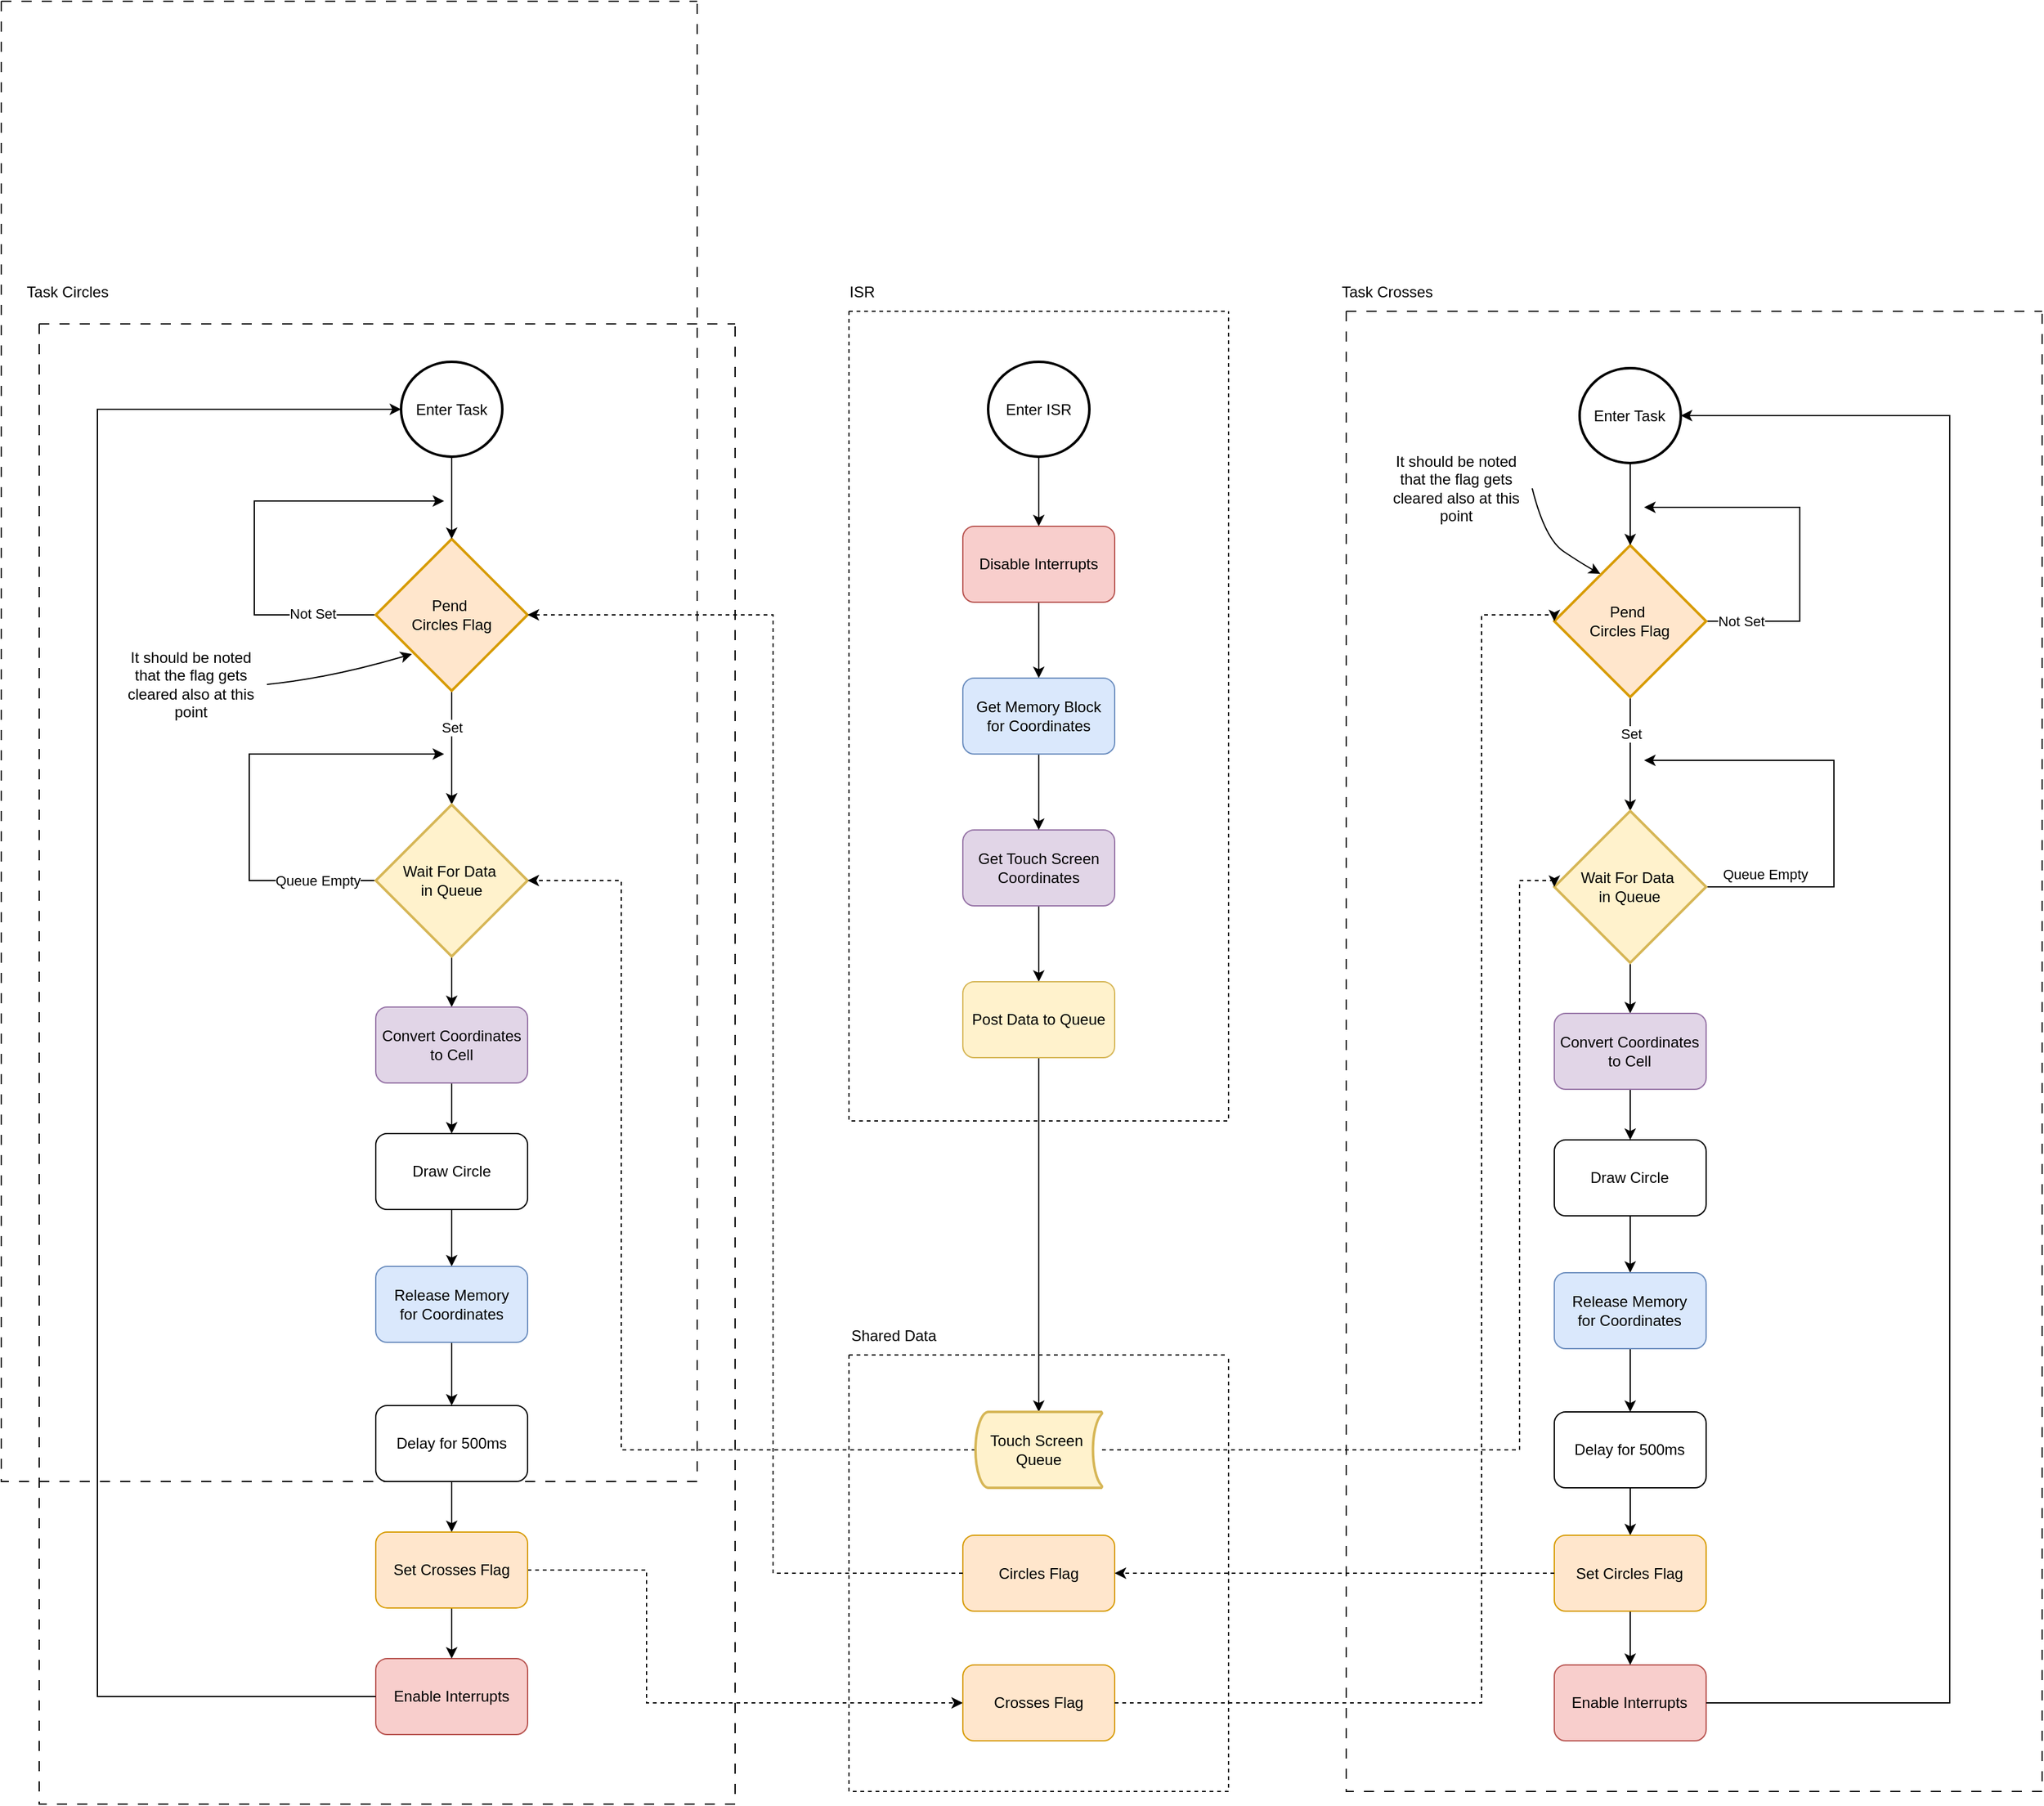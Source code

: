 <mxfile version="26.1.1">
  <diagram id="C5RBs43oDa-KdzZeNtuy" name="Page-1">
    <mxGraphModel dx="1401" dy="314" grid="1" gridSize="10" guides="1" tooltips="1" connect="1" arrows="1" fold="1" page="1" pageScale="1" pageWidth="827" pageHeight="1169" math="0" shadow="0">
      <root>
        <mxCell id="WIyWlLk6GJQsqaUBKTNV-0" />
        <mxCell id="WIyWlLk6GJQsqaUBKTNV-1" parent="WIyWlLk6GJQsqaUBKTNV-0" />
        <mxCell id="mk76olG0EZ5WUn1r8iPk-16" style="edgeStyle=orthogonalEdgeStyle;rounded=0;orthogonalLoop=1;jettySize=auto;html=1;exitX=1;exitY=0.5;exitDx=0;exitDy=0;exitPerimeter=0;" parent="WIyWlLk6GJQsqaUBKTNV-1" edge="1">
          <mxGeometry relative="1" as="geometry">
            <mxPoint x="180" y="470" as="targetPoint" />
            <mxPoint x="240" y="560" as="sourcePoint" />
            <Array as="points">
              <mxPoint x="30" y="560" />
              <mxPoint x="30" y="470" />
            </Array>
          </mxGeometry>
        </mxCell>
        <mxCell id="mk76olG0EZ5WUn1r8iPk-17" value="Not Set" style="edgeLabel;html=1;align=center;verticalAlign=middle;resizable=0;points=[];" parent="mk76olG0EZ5WUn1r8iPk-16" vertex="1" connectable="0">
          <mxGeometry x="-0.817" relative="1" as="geometry">
            <mxPoint x="6" as="offset" />
          </mxGeometry>
        </mxCell>
        <mxCell id="mk76olG0EZ5WUn1r8iPk-91" value="Not Set" style="edgeLabel;html=1;align=center;verticalAlign=middle;resizable=0;points=[];" parent="mk76olG0EZ5WUn1r8iPk-16" vertex="1" connectable="0">
          <mxGeometry x="-0.269" y="-1" relative="1" as="geometry">
            <mxPoint as="offset" />
          </mxGeometry>
        </mxCell>
        <mxCell id="mk76olG0EZ5WUn1r8iPk-21" value="" style="edgeStyle=orthogonalEdgeStyle;rounded=0;orthogonalLoop=1;jettySize=auto;html=1;" parent="WIyWlLk6GJQsqaUBKTNV-1" source="mk76olG0EZ5WUn1r8iPk-12" target="mk76olG0EZ5WUn1r8iPk-20" edge="1">
          <mxGeometry relative="1" as="geometry" />
        </mxCell>
        <mxCell id="mk76olG0EZ5WUn1r8iPk-38" value="Set" style="edgeLabel;html=1;align=center;verticalAlign=middle;resizable=0;points=[];" parent="mk76olG0EZ5WUn1r8iPk-21" vertex="1" connectable="0">
          <mxGeometry x="-0.37" y="3" relative="1" as="geometry">
            <mxPoint x="-3" as="offset" />
          </mxGeometry>
        </mxCell>
        <mxCell id="mk76olG0EZ5WUn1r8iPk-12" value="Pend&amp;nbsp;&lt;div&gt;Circles&amp;nbsp;&lt;span style=&quot;background-color: transparent; color: light-dark(rgb(0, 0, 0), rgb(255, 255, 255));&quot;&gt;Flag&lt;/span&gt;&lt;/div&gt;" style="strokeWidth=2;html=1;shape=mxgraph.flowchart.decision;whiteSpace=wrap;fillColor=#ffe6cc;strokeColor=#d79b00;" parent="WIyWlLk6GJQsqaUBKTNV-1" vertex="1">
          <mxGeometry x="126" y="500" width="120" height="120" as="geometry" />
        </mxCell>
        <mxCell id="mk76olG0EZ5WUn1r8iPk-15" value="" style="edgeStyle=orthogonalEdgeStyle;rounded=0;orthogonalLoop=1;jettySize=auto;html=1;" parent="WIyWlLk6GJQsqaUBKTNV-1" source="mk76olG0EZ5WUn1r8iPk-13" target="mk76olG0EZ5WUn1r8iPk-12" edge="1">
          <mxGeometry relative="1" as="geometry" />
        </mxCell>
        <mxCell id="mk76olG0EZ5WUn1r8iPk-13" value="Enter Task" style="strokeWidth=2;html=1;shape=mxgraph.flowchart.start_2;whiteSpace=wrap;" parent="WIyWlLk6GJQsqaUBKTNV-1" vertex="1">
          <mxGeometry x="146" y="360" width="80" height="75" as="geometry" />
        </mxCell>
        <mxCell id="mk76olG0EZ5WUn1r8iPk-36" style="edgeStyle=orthogonalEdgeStyle;rounded=0;orthogonalLoop=1;jettySize=auto;html=1;" parent="WIyWlLk6GJQsqaUBKTNV-1" source="mk76olG0EZ5WUn1r8iPk-20" edge="1">
          <mxGeometry relative="1" as="geometry">
            <mxPoint x="180" y="670" as="targetPoint" />
            <Array as="points">
              <mxPoint x="26" y="770" />
              <mxPoint x="26" y="670" />
            </Array>
          </mxGeometry>
        </mxCell>
        <mxCell id="mk76olG0EZ5WUn1r8iPk-37" value="Queue Empty" style="edgeLabel;html=1;align=center;verticalAlign=middle;resizable=0;points=[];" parent="mk76olG0EZ5WUn1r8iPk-36" vertex="1" connectable="0">
          <mxGeometry x="-0.737" y="5" relative="1" as="geometry">
            <mxPoint y="-5" as="offset" />
          </mxGeometry>
        </mxCell>
        <mxCell id="mk76olG0EZ5WUn1r8iPk-43" value="" style="edgeStyle=orthogonalEdgeStyle;rounded=0;orthogonalLoop=1;jettySize=auto;html=1;" parent="WIyWlLk6GJQsqaUBKTNV-1" source="mk76olG0EZ5WUn1r8iPk-20" target="mk76olG0EZ5WUn1r8iPk-42" edge="1">
          <mxGeometry relative="1" as="geometry" />
        </mxCell>
        <mxCell id="mk76olG0EZ5WUn1r8iPk-20" value="Wait For Data&amp;nbsp;&lt;div&gt;in Queue&lt;/div&gt;" style="strokeWidth=2;html=1;shape=mxgraph.flowchart.decision;whiteSpace=wrap;fillColor=#fff2cc;strokeColor=#d6b656;" parent="WIyWlLk6GJQsqaUBKTNV-1" vertex="1">
          <mxGeometry x="126" y="710" width="120" height="120" as="geometry" />
        </mxCell>
        <mxCell id="mk76olG0EZ5WUn1r8iPk-28" style="edgeStyle=orthogonalEdgeStyle;rounded=0;orthogonalLoop=1;jettySize=auto;html=1;" parent="WIyWlLk6GJQsqaUBKTNV-1" source="mk76olG0EZ5WUn1r8iPk-24" target="mk76olG0EZ5WUn1r8iPk-27" edge="1">
          <mxGeometry relative="1" as="geometry" />
        </mxCell>
        <mxCell id="mk76olG0EZ5WUn1r8iPk-24" value="Enter ISR" style="strokeWidth=2;html=1;shape=mxgraph.flowchart.start_2;whiteSpace=wrap;" parent="WIyWlLk6GJQsqaUBKTNV-1" vertex="1">
          <mxGeometry x="610" y="360" width="80" height="75" as="geometry" />
        </mxCell>
        <mxCell id="mk76olG0EZ5WUn1r8iPk-47" value="" style="edgeStyle=orthogonalEdgeStyle;rounded=0;orthogonalLoop=1;jettySize=auto;html=1;" parent="WIyWlLk6GJQsqaUBKTNV-1" source="mk76olG0EZ5WUn1r8iPk-27" target="mk76olG0EZ5WUn1r8iPk-46" edge="1">
          <mxGeometry relative="1" as="geometry" />
        </mxCell>
        <mxCell id="mk76olG0EZ5WUn1r8iPk-27" value="Disable Interrupts" style="rounded=1;whiteSpace=wrap;html=1;fillColor=#f8cecc;strokeColor=#b85450;" parent="WIyWlLk6GJQsqaUBKTNV-1" vertex="1">
          <mxGeometry x="590" y="490" width="120" height="60" as="geometry" />
        </mxCell>
        <mxCell id="mk76olG0EZ5WUn1r8iPk-32" value="" style="edgeStyle=orthogonalEdgeStyle;rounded=0;orthogonalLoop=1;jettySize=auto;html=1;" parent="WIyWlLk6GJQsqaUBKTNV-1" source="mk76olG0EZ5WUn1r8iPk-29" target="mk76olG0EZ5WUn1r8iPk-30" edge="1">
          <mxGeometry relative="1" as="geometry" />
        </mxCell>
        <mxCell id="mk76olG0EZ5WUn1r8iPk-29" value="Get Touch Screen&lt;div&gt;Coordinates&lt;/div&gt;" style="rounded=1;whiteSpace=wrap;html=1;fillColor=#e1d5e7;strokeColor=#9673a6;" parent="WIyWlLk6GJQsqaUBKTNV-1" vertex="1">
          <mxGeometry x="590" y="730" width="120" height="60" as="geometry" />
        </mxCell>
        <mxCell id="mk76olG0EZ5WUn1r8iPk-33" value="" style="edgeStyle=orthogonalEdgeStyle;rounded=0;orthogonalLoop=1;jettySize=auto;html=1;" parent="WIyWlLk6GJQsqaUBKTNV-1" source="mk76olG0EZ5WUn1r8iPk-30" target="mk76olG0EZ5WUn1r8iPk-23" edge="1">
          <mxGeometry relative="1" as="geometry" />
        </mxCell>
        <mxCell id="mk76olG0EZ5WUn1r8iPk-30" value="Post Data to Queue" style="rounded=1;whiteSpace=wrap;html=1;fillColor=#fff2cc;strokeColor=#d6b656;" parent="WIyWlLk6GJQsqaUBKTNV-1" vertex="1">
          <mxGeometry x="590" y="850" width="120" height="60" as="geometry" />
        </mxCell>
        <mxCell id="mk76olG0EZ5WUn1r8iPk-45" value="" style="edgeStyle=orthogonalEdgeStyle;rounded=0;orthogonalLoop=1;jettySize=auto;html=1;" parent="WIyWlLk6GJQsqaUBKTNV-1" source="mk76olG0EZ5WUn1r8iPk-42" target="mk76olG0EZ5WUn1r8iPk-44" edge="1">
          <mxGeometry relative="1" as="geometry" />
        </mxCell>
        <mxCell id="mk76olG0EZ5WUn1r8iPk-42" value="Convert Coordinates&lt;div&gt;to Cell&lt;/div&gt;" style="rounded=1;whiteSpace=wrap;html=1;fillColor=#e1d5e7;strokeColor=#9673a6;" parent="WIyWlLk6GJQsqaUBKTNV-1" vertex="1">
          <mxGeometry x="126" y="870" width="120" height="60" as="geometry" />
        </mxCell>
        <mxCell id="mk76olG0EZ5WUn1r8iPk-52" value="" style="edgeStyle=orthogonalEdgeStyle;rounded=0;orthogonalLoop=1;jettySize=auto;html=1;" parent="WIyWlLk6GJQsqaUBKTNV-1" source="mk76olG0EZ5WUn1r8iPk-44" target="mk76olG0EZ5WUn1r8iPk-51" edge="1">
          <mxGeometry relative="1" as="geometry" />
        </mxCell>
        <mxCell id="mk76olG0EZ5WUn1r8iPk-44" value="Draw Circle" style="rounded=1;whiteSpace=wrap;html=1;" parent="WIyWlLk6GJQsqaUBKTNV-1" vertex="1">
          <mxGeometry x="126" y="970" width="120" height="60" as="geometry" />
        </mxCell>
        <mxCell id="mk76olG0EZ5WUn1r8iPk-48" value="" style="edgeStyle=orthogonalEdgeStyle;rounded=0;orthogonalLoop=1;jettySize=auto;html=1;" parent="WIyWlLk6GJQsqaUBKTNV-1" source="mk76olG0EZ5WUn1r8iPk-46" target="mk76olG0EZ5WUn1r8iPk-29" edge="1">
          <mxGeometry relative="1" as="geometry" />
        </mxCell>
        <mxCell id="mk76olG0EZ5WUn1r8iPk-46" value="Get Memory Block&lt;div&gt;for Coordinates&lt;/div&gt;" style="rounded=1;whiteSpace=wrap;html=1;fillColor=#dae8fc;strokeColor=#6c8ebf;" parent="WIyWlLk6GJQsqaUBKTNV-1" vertex="1">
          <mxGeometry x="590" y="610" width="120" height="60" as="geometry" />
        </mxCell>
        <mxCell id="mk76olG0EZ5WUn1r8iPk-49" style="edgeStyle=orthogonalEdgeStyle;rounded=0;orthogonalLoop=1;jettySize=auto;html=1;entryX=1;entryY=0.5;entryDx=0;entryDy=0;entryPerimeter=0;dashed=1;" parent="WIyWlLk6GJQsqaUBKTNV-1" source="mk76olG0EZ5WUn1r8iPk-23" target="mk76olG0EZ5WUn1r8iPk-20" edge="1">
          <mxGeometry relative="1" as="geometry">
            <Array as="points">
              <mxPoint x="320" y="1220" />
              <mxPoint x="320" y="770" />
            </Array>
          </mxGeometry>
        </mxCell>
        <mxCell id="mk76olG0EZ5WUn1r8iPk-55" value="" style="edgeStyle=orthogonalEdgeStyle;rounded=0;orthogonalLoop=1;jettySize=auto;html=1;" parent="WIyWlLk6GJQsqaUBKTNV-1" source="mk76olG0EZ5WUn1r8iPk-51" target="mk76olG0EZ5WUn1r8iPk-54" edge="1">
          <mxGeometry relative="1" as="geometry" />
        </mxCell>
        <mxCell id="mk76olG0EZ5WUn1r8iPk-51" value="Release Memory&lt;div&gt;for Coordinates&lt;/div&gt;" style="rounded=1;whiteSpace=wrap;html=1;fillColor=#dae8fc;strokeColor=#6c8ebf;" parent="WIyWlLk6GJQsqaUBKTNV-1" vertex="1">
          <mxGeometry x="126" y="1075" width="120" height="60" as="geometry" />
        </mxCell>
        <mxCell id="mk76olG0EZ5WUn1r8iPk-59" value="" style="edgeStyle=orthogonalEdgeStyle;rounded=0;orthogonalLoop=1;jettySize=auto;html=1;" parent="WIyWlLk6GJQsqaUBKTNV-1" source="mk76olG0EZ5WUn1r8iPk-54" target="mk76olG0EZ5WUn1r8iPk-57" edge="1">
          <mxGeometry relative="1" as="geometry" />
        </mxCell>
        <mxCell id="mk76olG0EZ5WUn1r8iPk-54" value="Delay for 500ms" style="rounded=1;whiteSpace=wrap;html=1;" parent="WIyWlLk6GJQsqaUBKTNV-1" vertex="1">
          <mxGeometry x="126" y="1185" width="120" height="60" as="geometry" />
        </mxCell>
        <mxCell id="mk76olG0EZ5WUn1r8iPk-56" value="Enable Interrupts" style="rounded=1;whiteSpace=wrap;html=1;fillColor=#f8cecc;strokeColor=#b85450;" parent="WIyWlLk6GJQsqaUBKTNV-1" vertex="1">
          <mxGeometry x="126" y="1385" width="120" height="60" as="geometry" />
        </mxCell>
        <mxCell id="mk76olG0EZ5WUn1r8iPk-58" value="" style="edgeStyle=orthogonalEdgeStyle;rounded=0;orthogonalLoop=1;jettySize=auto;html=1;" parent="WIyWlLk6GJQsqaUBKTNV-1" source="mk76olG0EZ5WUn1r8iPk-57" target="mk76olG0EZ5WUn1r8iPk-56" edge="1">
          <mxGeometry relative="1" as="geometry" />
        </mxCell>
        <mxCell id="mk76olG0EZ5WUn1r8iPk-108" style="edgeStyle=orthogonalEdgeStyle;rounded=0;orthogonalLoop=1;jettySize=auto;html=1;entryX=0;entryY=0.5;entryDx=0;entryDy=0;dashed=1;" parent="WIyWlLk6GJQsqaUBKTNV-1" source="mk76olG0EZ5WUn1r8iPk-57" target="mk76olG0EZ5WUn1r8iPk-94" edge="1">
          <mxGeometry relative="1" as="geometry">
            <Array as="points">
              <mxPoint x="340" y="1315" />
              <mxPoint x="340" y="1420" />
            </Array>
          </mxGeometry>
        </mxCell>
        <mxCell id="mk76olG0EZ5WUn1r8iPk-57" value="Set Crosses Flag" style="rounded=1;whiteSpace=wrap;html=1;fillColor=#ffe6cc;strokeColor=#d79b00;" parent="WIyWlLk6GJQsqaUBKTNV-1" vertex="1">
          <mxGeometry x="126" y="1285" width="120" height="60" as="geometry" />
        </mxCell>
        <mxCell id="mk76olG0EZ5WUn1r8iPk-60" style="edgeStyle=orthogonalEdgeStyle;rounded=0;orthogonalLoop=1;jettySize=auto;html=1;entryX=0;entryY=0.5;entryDx=0;entryDy=0;entryPerimeter=0;" parent="WIyWlLk6GJQsqaUBKTNV-1" source="mk76olG0EZ5WUn1r8iPk-56" target="mk76olG0EZ5WUn1r8iPk-13" edge="1">
          <mxGeometry relative="1" as="geometry">
            <Array as="points">
              <mxPoint x="-94" y="1415" />
              <mxPoint x="-94" y="398" />
            </Array>
          </mxGeometry>
        </mxCell>
        <mxCell id="mk76olG0EZ5WUn1r8iPk-61" value="" style="swimlane;startSize=0;fillStyle=dots;dashed=1;dashPattern=8 8;" parent="WIyWlLk6GJQsqaUBKTNV-1" vertex="1">
          <mxGeometry x="-170" y="75" width="550" height="1170" as="geometry" />
        </mxCell>
        <mxCell id="ApFKd29fgfZb9hnDHBIe-0" value="It should be noted that the flag gets cleared also at this point" style="text;html=1;align=center;verticalAlign=middle;whiteSpace=wrap;rounded=0;" vertex="1" parent="mk76olG0EZ5WUn1r8iPk-61">
          <mxGeometry x="90" y="530" width="120" height="20" as="geometry" />
        </mxCell>
        <mxCell id="mk76olG0EZ5WUn1r8iPk-62" value="Task Circles" style="text;html=1;align=center;verticalAlign=middle;resizable=0;points=[];autosize=1;strokeColor=none;fillColor=none;" parent="WIyWlLk6GJQsqaUBKTNV-1" vertex="1">
          <mxGeometry x="-163" y="290" width="90" height="30" as="geometry" />
        </mxCell>
        <mxCell id="mk76olG0EZ5WUn1r8iPk-64" value="" style="swimlane;startSize=0;dashed=1;" parent="WIyWlLk6GJQsqaUBKTNV-1" vertex="1">
          <mxGeometry x="500" y="320" width="300" height="640" as="geometry" />
        </mxCell>
        <mxCell id="mk76olG0EZ5WUn1r8iPk-65" value="ISR" style="text;html=1;align=center;verticalAlign=middle;resizable=0;points=[];autosize=1;strokeColor=none;fillColor=none;" parent="WIyWlLk6GJQsqaUBKTNV-1" vertex="1">
          <mxGeometry x="490" y="290" width="40" height="30" as="geometry" />
        </mxCell>
        <mxCell id="mk76olG0EZ5WUn1r8iPk-89" value="" style="swimlane;startSize=0;fillStyle=dots;dashed=1;dashPattern=8 8;" parent="WIyWlLk6GJQsqaUBKTNV-1" vertex="1">
          <mxGeometry x="893" y="320" width="550" height="1170" as="geometry" />
        </mxCell>
        <mxCell id="mk76olG0EZ5WUn1r8iPk-66" style="edgeStyle=orthogonalEdgeStyle;rounded=0;orthogonalLoop=1;jettySize=auto;html=1;exitX=1;exitY=0.5;exitDx=0;exitDy=0;exitPerimeter=0;" parent="mk76olG0EZ5WUn1r8iPk-89" edge="1">
          <mxGeometry relative="1" as="geometry">
            <mxPoint x="235.46" y="155" as="targetPoint" />
            <mxPoint x="278.46" y="245" as="sourcePoint" />
            <Array as="points">
              <mxPoint x="358.46" y="245" />
              <mxPoint x="358.46" y="155" />
            </Array>
          </mxGeometry>
        </mxCell>
        <mxCell id="mk76olG0EZ5WUn1r8iPk-67" value="Not Set" style="edgeLabel;html=1;align=center;verticalAlign=middle;resizable=0;points=[];" parent="mk76olG0EZ5WUn1r8iPk-66" vertex="1" connectable="0">
          <mxGeometry x="-0.817" relative="1" as="geometry">
            <mxPoint x="6" as="offset" />
          </mxGeometry>
        </mxCell>
        <mxCell id="mk76olG0EZ5WUn1r8iPk-68" value="" style="edgeStyle=orthogonalEdgeStyle;rounded=0;orthogonalLoop=1;jettySize=auto;html=1;" parent="mk76olG0EZ5WUn1r8iPk-89" source="mk76olG0EZ5WUn1r8iPk-70" target="mk76olG0EZ5WUn1r8iPk-76" edge="1">
          <mxGeometry relative="1" as="geometry" />
        </mxCell>
        <mxCell id="mk76olG0EZ5WUn1r8iPk-69" value="Set" style="edgeLabel;html=1;align=center;verticalAlign=middle;resizable=0;points=[];" parent="mk76olG0EZ5WUn1r8iPk-68" vertex="1" connectable="0">
          <mxGeometry x="-0.37" y="3" relative="1" as="geometry">
            <mxPoint x="-3" as="offset" />
          </mxGeometry>
        </mxCell>
        <mxCell id="mk76olG0EZ5WUn1r8iPk-70" value="Pend&amp;nbsp;&lt;div&gt;Circles&amp;nbsp;&lt;span style=&quot;background-color: transparent; color: light-dark(rgb(0, 0, 0), rgb(255, 255, 255));&quot;&gt;Flag&lt;/span&gt;&lt;/div&gt;" style="strokeWidth=2;html=1;shape=mxgraph.flowchart.decision;whiteSpace=wrap;fillColor=#ffe6cc;strokeColor=#d79b00;" parent="mk76olG0EZ5WUn1r8iPk-89" vertex="1">
          <mxGeometry x="164.46" y="185" width="120" height="120" as="geometry" />
        </mxCell>
        <mxCell id="mk76olG0EZ5WUn1r8iPk-71" value="" style="edgeStyle=orthogonalEdgeStyle;rounded=0;orthogonalLoop=1;jettySize=auto;html=1;" parent="mk76olG0EZ5WUn1r8iPk-89" source="mk76olG0EZ5WUn1r8iPk-72" target="mk76olG0EZ5WUn1r8iPk-70" edge="1">
          <mxGeometry relative="1" as="geometry" />
        </mxCell>
        <mxCell id="mk76olG0EZ5WUn1r8iPk-72" value="Enter Task" style="strokeWidth=2;html=1;shape=mxgraph.flowchart.start_2;whiteSpace=wrap;" parent="mk76olG0EZ5WUn1r8iPk-89" vertex="1">
          <mxGeometry x="184.46" y="45" width="80" height="75" as="geometry" />
        </mxCell>
        <mxCell id="mk76olG0EZ5WUn1r8iPk-73" style="edgeStyle=orthogonalEdgeStyle;rounded=0;orthogonalLoop=1;jettySize=auto;html=1;" parent="mk76olG0EZ5WUn1r8iPk-89" source="mk76olG0EZ5WUn1r8iPk-76" edge="1">
          <mxGeometry relative="1" as="geometry">
            <mxPoint x="235.46" y="355" as="targetPoint" />
            <Array as="points">
              <mxPoint x="385.46" y="455" />
              <mxPoint x="385.46" y="355" />
            </Array>
          </mxGeometry>
        </mxCell>
        <mxCell id="mk76olG0EZ5WUn1r8iPk-74" value="Queue Empty" style="edgeLabel;html=1;align=center;verticalAlign=middle;resizable=0;points=[];" parent="mk76olG0EZ5WUn1r8iPk-73" vertex="1" connectable="0">
          <mxGeometry x="-0.737" y="5" relative="1" as="geometry">
            <mxPoint y="-5" as="offset" />
          </mxGeometry>
        </mxCell>
        <mxCell id="mk76olG0EZ5WUn1r8iPk-75" value="" style="edgeStyle=orthogonalEdgeStyle;rounded=0;orthogonalLoop=1;jettySize=auto;html=1;" parent="mk76olG0EZ5WUn1r8iPk-89" source="mk76olG0EZ5WUn1r8iPk-76" target="mk76olG0EZ5WUn1r8iPk-78" edge="1">
          <mxGeometry relative="1" as="geometry" />
        </mxCell>
        <mxCell id="mk76olG0EZ5WUn1r8iPk-76" value="Wait For Data&amp;nbsp;&lt;div&gt;in Queue&lt;/div&gt;" style="strokeWidth=2;html=1;shape=mxgraph.flowchart.decision;whiteSpace=wrap;fillColor=#fff2cc;strokeColor=#d6b656;" parent="mk76olG0EZ5WUn1r8iPk-89" vertex="1">
          <mxGeometry x="164.46" y="395" width="120" height="120" as="geometry" />
        </mxCell>
        <mxCell id="mk76olG0EZ5WUn1r8iPk-77" value="" style="edgeStyle=orthogonalEdgeStyle;rounded=0;orthogonalLoop=1;jettySize=auto;html=1;" parent="mk76olG0EZ5WUn1r8iPk-89" source="mk76olG0EZ5WUn1r8iPk-78" target="mk76olG0EZ5WUn1r8iPk-80" edge="1">
          <mxGeometry relative="1" as="geometry" />
        </mxCell>
        <mxCell id="mk76olG0EZ5WUn1r8iPk-78" value="Convert Coordinates&lt;div&gt;to Cell&lt;/div&gt;" style="rounded=1;whiteSpace=wrap;html=1;fillColor=#e1d5e7;strokeColor=#9673a6;" parent="mk76olG0EZ5WUn1r8iPk-89" vertex="1">
          <mxGeometry x="164.46" y="555" width="120" height="60" as="geometry" />
        </mxCell>
        <mxCell id="mk76olG0EZ5WUn1r8iPk-79" value="" style="edgeStyle=orthogonalEdgeStyle;rounded=0;orthogonalLoop=1;jettySize=auto;html=1;" parent="mk76olG0EZ5WUn1r8iPk-89" source="mk76olG0EZ5WUn1r8iPk-80" target="mk76olG0EZ5WUn1r8iPk-82" edge="1">
          <mxGeometry relative="1" as="geometry" />
        </mxCell>
        <mxCell id="mk76olG0EZ5WUn1r8iPk-80" value="Draw Circle" style="rounded=1;whiteSpace=wrap;html=1;" parent="mk76olG0EZ5WUn1r8iPk-89" vertex="1">
          <mxGeometry x="164.46" y="655" width="120" height="60" as="geometry" />
        </mxCell>
        <mxCell id="mk76olG0EZ5WUn1r8iPk-81" value="" style="edgeStyle=orthogonalEdgeStyle;rounded=0;orthogonalLoop=1;jettySize=auto;html=1;" parent="mk76olG0EZ5WUn1r8iPk-89" source="mk76olG0EZ5WUn1r8iPk-82" target="mk76olG0EZ5WUn1r8iPk-84" edge="1">
          <mxGeometry relative="1" as="geometry" />
        </mxCell>
        <mxCell id="mk76olG0EZ5WUn1r8iPk-82" value="Release Memory&lt;div&gt;for Coordinates&lt;/div&gt;" style="rounded=1;whiteSpace=wrap;html=1;fillColor=#dae8fc;strokeColor=#6c8ebf;" parent="mk76olG0EZ5WUn1r8iPk-89" vertex="1">
          <mxGeometry x="164.46" y="760" width="120" height="60" as="geometry" />
        </mxCell>
        <mxCell id="mk76olG0EZ5WUn1r8iPk-83" value="" style="edgeStyle=orthogonalEdgeStyle;rounded=0;orthogonalLoop=1;jettySize=auto;html=1;" parent="mk76olG0EZ5WUn1r8iPk-89" source="mk76olG0EZ5WUn1r8iPk-84" target="mk76olG0EZ5WUn1r8iPk-87" edge="1">
          <mxGeometry relative="1" as="geometry" />
        </mxCell>
        <mxCell id="mk76olG0EZ5WUn1r8iPk-84" value="Delay for 500ms" style="rounded=1;whiteSpace=wrap;html=1;" parent="mk76olG0EZ5WUn1r8iPk-89" vertex="1">
          <mxGeometry x="164.46" y="870" width="120" height="60" as="geometry" />
        </mxCell>
        <mxCell id="mk76olG0EZ5WUn1r8iPk-85" value="Enable Interrupts" style="rounded=1;whiteSpace=wrap;html=1;fillColor=#f8cecc;strokeColor=#b85450;" parent="mk76olG0EZ5WUn1r8iPk-89" vertex="1">
          <mxGeometry x="164.46" y="1070" width="120" height="60" as="geometry" />
        </mxCell>
        <mxCell id="mk76olG0EZ5WUn1r8iPk-86" value="" style="edgeStyle=orthogonalEdgeStyle;rounded=0;orthogonalLoop=1;jettySize=auto;html=1;" parent="mk76olG0EZ5WUn1r8iPk-89" source="mk76olG0EZ5WUn1r8iPk-87" target="mk76olG0EZ5WUn1r8iPk-85" edge="1">
          <mxGeometry relative="1" as="geometry" />
        </mxCell>
        <mxCell id="mk76olG0EZ5WUn1r8iPk-87" value="Set Circles Flag" style="rounded=1;whiteSpace=wrap;html=1;fillColor=#ffe6cc;strokeColor=#d79b00;" parent="mk76olG0EZ5WUn1r8iPk-89" vertex="1">
          <mxGeometry x="164.46" y="967.5" width="120" height="60" as="geometry" />
        </mxCell>
        <mxCell id="mk76olG0EZ5WUn1r8iPk-107" style="edgeStyle=orthogonalEdgeStyle;rounded=0;orthogonalLoop=1;jettySize=auto;html=1;entryX=1;entryY=0.5;entryDx=0;entryDy=0;entryPerimeter=0;" parent="mk76olG0EZ5WUn1r8iPk-89" source="mk76olG0EZ5WUn1r8iPk-85" target="mk76olG0EZ5WUn1r8iPk-72" edge="1">
          <mxGeometry relative="1" as="geometry">
            <Array as="points">
              <mxPoint x="477" y="1100" />
              <mxPoint x="477" y="83" />
            </Array>
          </mxGeometry>
        </mxCell>
        <mxCell id="ApFKd29fgfZb9hnDHBIe-7" value="It should be noted that the flag gets cleared also at this point" style="text;html=1;align=center;verticalAlign=middle;whiteSpace=wrap;rounded=0;" vertex="1" parent="mk76olG0EZ5WUn1r8iPk-89">
          <mxGeometry x="27" y="130" width="120" height="20" as="geometry" />
        </mxCell>
        <mxCell id="ApFKd29fgfZb9hnDHBIe-12" value="" style="curved=1;endArrow=classic;html=1;rounded=0;exitX=1;exitY=0.5;exitDx=0;exitDy=0;entryX=0.303;entryY=0.188;entryDx=0;entryDy=0;entryPerimeter=0;" edge="1" parent="mk76olG0EZ5WUn1r8iPk-89" source="ApFKd29fgfZb9hnDHBIe-7" target="mk76olG0EZ5WUn1r8iPk-70">
          <mxGeometry width="50" height="50" relative="1" as="geometry">
            <mxPoint x="77.0" y="200" as="sourcePoint" />
            <mxPoint x="27.0" y="250" as="targetPoint" />
            <Array as="points">
              <mxPoint x="157" y="180" />
              <mxPoint x="187" y="200" />
            </Array>
          </mxGeometry>
        </mxCell>
        <mxCell id="mk76olG0EZ5WUn1r8iPk-90" value="Task Crosses" style="text;html=1;align=center;verticalAlign=middle;resizable=0;points=[];autosize=1;strokeColor=none;fillColor=none;" parent="WIyWlLk6GJQsqaUBKTNV-1" vertex="1">
          <mxGeometry x="875" y="290" width="100" height="30" as="geometry" />
        </mxCell>
        <mxCell id="mk76olG0EZ5WUn1r8iPk-92" style="edgeStyle=orthogonalEdgeStyle;rounded=0;orthogonalLoop=1;jettySize=auto;html=1;entryX=0;entryY=0.5;entryDx=0;entryDy=0;entryPerimeter=0;dashed=1;" parent="WIyWlLk6GJQsqaUBKTNV-1" source="mk76olG0EZ5WUn1r8iPk-23" target="mk76olG0EZ5WUn1r8iPk-76" edge="1">
          <mxGeometry relative="1" as="geometry">
            <Array as="points">
              <mxPoint x="1030" y="1220" />
              <mxPoint x="1030" y="770" />
            </Array>
          </mxGeometry>
        </mxCell>
        <mxCell id="mk76olG0EZ5WUn1r8iPk-96" value="" style="swimlane;startSize=0;dashed=1;" parent="WIyWlLk6GJQsqaUBKTNV-1" vertex="1">
          <mxGeometry x="500" y="1145" width="300" height="345" as="geometry" />
        </mxCell>
        <mxCell id="mk76olG0EZ5WUn1r8iPk-94" value="Crosses Flag" style="rounded=1;whiteSpace=wrap;html=1;fillColor=#ffe6cc;strokeColor=#d79b00;" parent="mk76olG0EZ5WUn1r8iPk-96" vertex="1">
          <mxGeometry x="90" y="245" width="120" height="60" as="geometry" />
        </mxCell>
        <mxCell id="mk76olG0EZ5WUn1r8iPk-93" value="Circles Flag" style="rounded=1;whiteSpace=wrap;html=1;fillColor=#ffe6cc;strokeColor=#d79b00;" parent="mk76olG0EZ5WUn1r8iPk-96" vertex="1">
          <mxGeometry x="90" y="142.5" width="120" height="60" as="geometry" />
        </mxCell>
        <mxCell id="mk76olG0EZ5WUn1r8iPk-23" value="Touch Screen&amp;nbsp;&lt;div&gt;Queue&lt;/div&gt;" style="strokeWidth=2;html=1;shape=mxgraph.flowchart.stored_data;whiteSpace=wrap;fillColor=#fff2cc;strokeColor=#d6b656;" parent="mk76olG0EZ5WUn1r8iPk-96" vertex="1">
          <mxGeometry x="100" y="45" width="100" height="60" as="geometry" />
        </mxCell>
        <mxCell id="mk76olG0EZ5WUn1r8iPk-100" value="Shared Data" style="text;html=1;align=center;verticalAlign=middle;resizable=0;points=[];autosize=1;strokeColor=none;fillColor=none;" parent="WIyWlLk6GJQsqaUBKTNV-1" vertex="1">
          <mxGeometry x="490" y="1115" width="90" height="30" as="geometry" />
        </mxCell>
        <mxCell id="mk76olG0EZ5WUn1r8iPk-104" style="edgeStyle=orthogonalEdgeStyle;rounded=0;orthogonalLoop=1;jettySize=auto;html=1;dashed=1;" parent="WIyWlLk6GJQsqaUBKTNV-1" source="mk76olG0EZ5WUn1r8iPk-87" target="mk76olG0EZ5WUn1r8iPk-93" edge="1">
          <mxGeometry relative="1" as="geometry">
            <Array as="points">
              <mxPoint x="870" y="1318" />
              <mxPoint x="870" y="1318" />
            </Array>
          </mxGeometry>
        </mxCell>
        <mxCell id="mk76olG0EZ5WUn1r8iPk-106" style="edgeStyle=orthogonalEdgeStyle;rounded=0;orthogonalLoop=1;jettySize=auto;html=1;entryX=0;entryY=0.5;entryDx=0;entryDy=0;entryPerimeter=0;dashed=1;" parent="WIyWlLk6GJQsqaUBKTNV-1" source="mk76olG0EZ5WUn1r8iPk-94" target="mk76olG0EZ5WUn1r8iPk-70" edge="1">
          <mxGeometry relative="1" as="geometry">
            <Array as="points">
              <mxPoint x="1000" y="1420" />
              <mxPoint x="1000" y="560" />
            </Array>
          </mxGeometry>
        </mxCell>
        <mxCell id="mk76olG0EZ5WUn1r8iPk-109" style="edgeStyle=orthogonalEdgeStyle;rounded=0;orthogonalLoop=1;jettySize=auto;html=1;entryX=1;entryY=0.5;entryDx=0;entryDy=0;entryPerimeter=0;dashed=1;" parent="WIyWlLk6GJQsqaUBKTNV-1" source="mk76olG0EZ5WUn1r8iPk-93" target="mk76olG0EZ5WUn1r8iPk-12" edge="1">
          <mxGeometry relative="1" as="geometry">
            <Array as="points">
              <mxPoint x="440" y="1317" />
              <mxPoint x="440" y="560" />
            </Array>
          </mxGeometry>
        </mxCell>
        <mxCell id="ApFKd29fgfZb9hnDHBIe-4" value="" style="curved=1;endArrow=classic;html=1;rounded=0;exitX=1;exitY=0.5;exitDx=0;exitDy=0;entryX=0.238;entryY=0.758;entryDx=0;entryDy=0;entryPerimeter=0;" edge="1" parent="WIyWlLk6GJQsqaUBKTNV-1" source="ApFKd29fgfZb9hnDHBIe-0" target="mk76olG0EZ5WUn1r8iPk-12">
          <mxGeometry width="50" height="50" relative="1" as="geometry">
            <mxPoint x="70" y="840" as="sourcePoint" />
            <mxPoint x="120" y="790" as="targetPoint" />
            <Array as="points">
              <mxPoint x="90" y="610" />
            </Array>
          </mxGeometry>
        </mxCell>
        <mxCell id="ApFKd29fgfZb9hnDHBIe-6" value="" style="swimlane;startSize=0;fillStyle=dots;dashed=1;dashPattern=8 8;" vertex="1" parent="WIyWlLk6GJQsqaUBKTNV-1">
          <mxGeometry x="-140" y="330" width="550" height="1170" as="geometry" />
        </mxCell>
      </root>
    </mxGraphModel>
  </diagram>
</mxfile>
